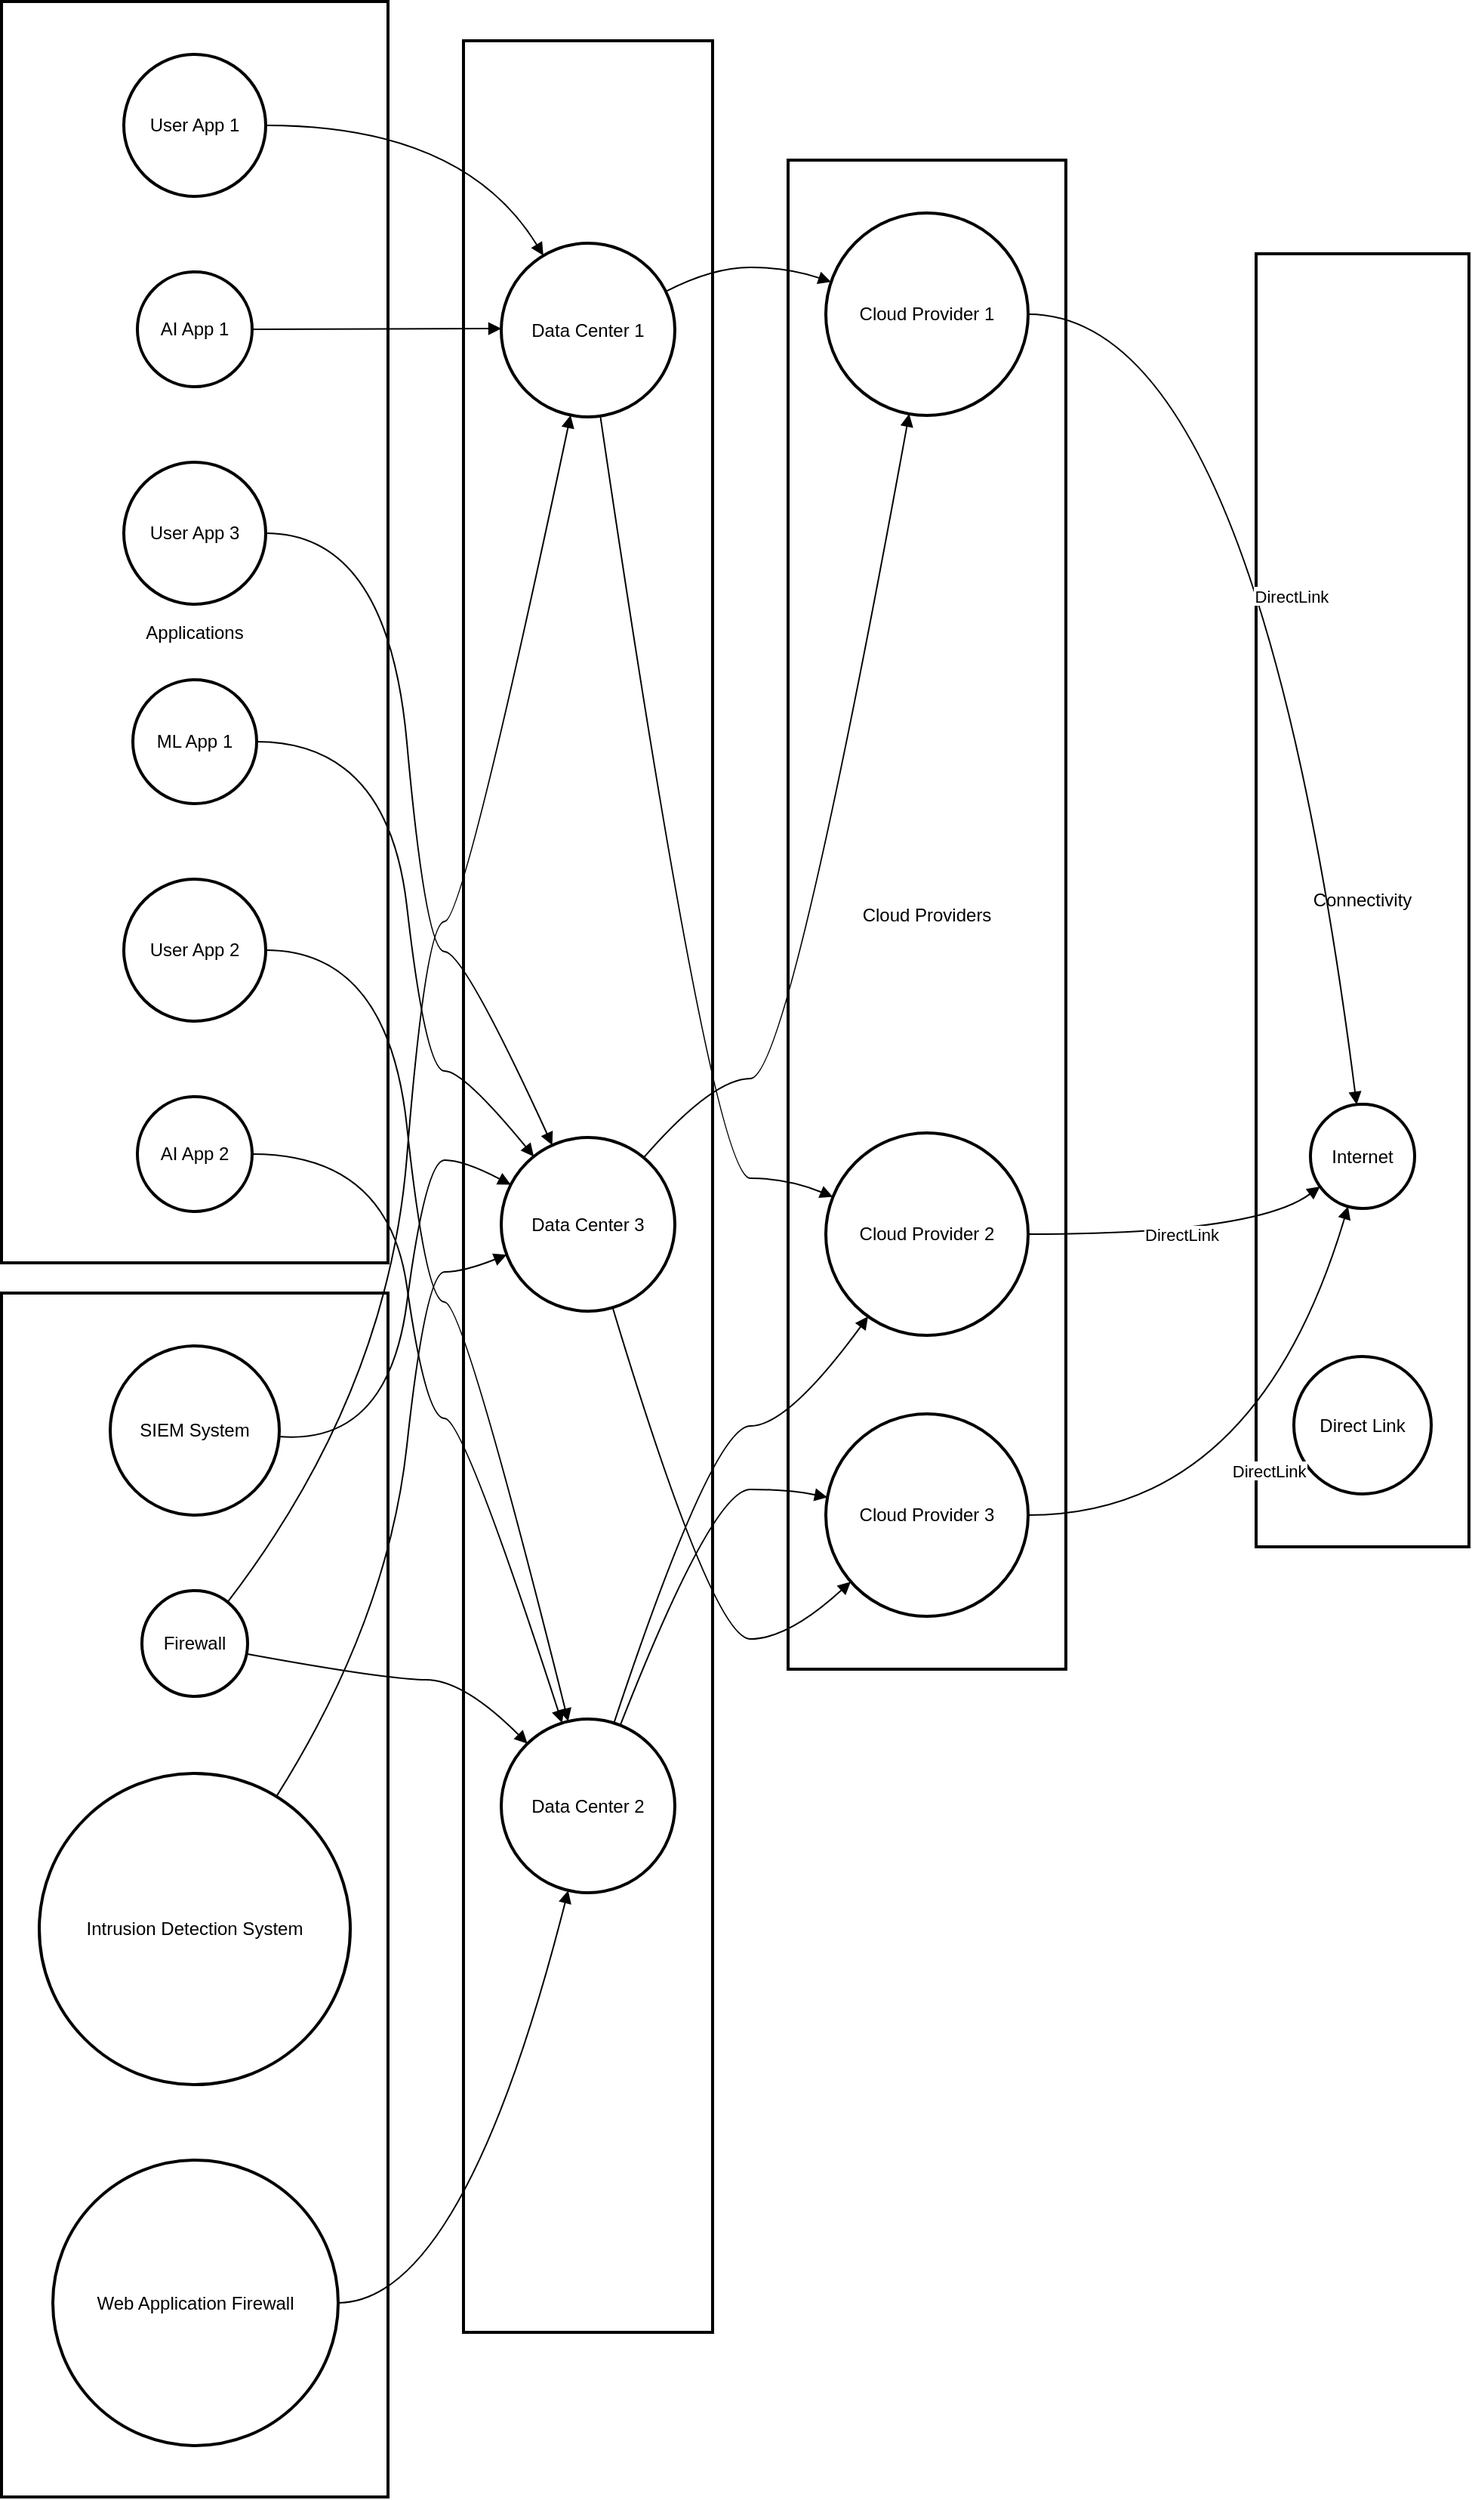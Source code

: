 <mxfile version="26.1.1">
  <diagram name="Page-1" id="hF1HuIxm85bUze64H3EA">
    <mxGraphModel>
      <root>
        <mxCell id="0" />
        <mxCell id="1" parent="0" />
        <mxCell id="2" value="Security" style="whiteSpace=wrap;strokeWidth=2;" vertex="1" parent="1">
          <mxGeometry x="8" y="863" width="256" height="797" as="geometry" />
        </mxCell>
        <mxCell id="3" value="Applications" style="whiteSpace=wrap;strokeWidth=2;" vertex="1" parent="1">
          <mxGeometry x="8" y="8" width="256" height="835" as="geometry" />
        </mxCell>
        <mxCell id="4" value="Connectivity" style="whiteSpace=wrap;strokeWidth=2;" vertex="1" parent="1">
          <mxGeometry x="839" y="175" width="141" height="856" as="geometry" />
        </mxCell>
        <mxCell id="5" value="Cloud Providers" style="whiteSpace=wrap;strokeWidth=2;" vertex="1" parent="1">
          <mxGeometry x="529" y="113" width="184" height="999" as="geometry" />
        </mxCell>
        <mxCell id="6" value="Data Centers" style="whiteSpace=wrap;strokeWidth=2;" vertex="1" parent="1">
          <mxGeometry x="314" y="34" width="165" height="1517" as="geometry" />
        </mxCell>
        <mxCell id="7" value="Data Center 1" style="ellipse;aspect=fixed;strokeWidth=2;whiteSpace=wrap;" vertex="1" parent="1">
          <mxGeometry x="339" y="168" width="115" height="115" as="geometry" />
        </mxCell>
        <mxCell id="8" value="Data Center 2" style="ellipse;aspect=fixed;strokeWidth=2;whiteSpace=wrap;" vertex="1" parent="1">
          <mxGeometry x="339" y="1145" width="115" height="115" as="geometry" />
        </mxCell>
        <mxCell id="9" value="Data Center 3" style="ellipse;aspect=fixed;strokeWidth=2;whiteSpace=wrap;" vertex="1" parent="1">
          <mxGeometry x="339" y="760" width="115" height="115" as="geometry" />
        </mxCell>
        <mxCell id="10" value="Cloud Provider 1" style="ellipse;aspect=fixed;strokeWidth=2;whiteSpace=wrap;" vertex="1" parent="1">
          <mxGeometry x="554" y="148" width="134" height="134" as="geometry" />
        </mxCell>
        <mxCell id="11" value="Cloud Provider 2" style="ellipse;aspect=fixed;strokeWidth=2;whiteSpace=wrap;" vertex="1" parent="1">
          <mxGeometry x="554" y="757" width="134" height="134" as="geometry" />
        </mxCell>
        <mxCell id="12" value="Cloud Provider 3" style="ellipse;aspect=fixed;strokeWidth=2;whiteSpace=wrap;" vertex="1" parent="1">
          <mxGeometry x="554" y="943" width="134" height="134" as="geometry" />
        </mxCell>
        <mxCell id="13" value="Internet" style="ellipse;aspect=fixed;strokeWidth=2;whiteSpace=wrap;" vertex="1" parent="1">
          <mxGeometry x="875" y="738" width="69" height="69" as="geometry" />
        </mxCell>
        <mxCell id="14" value="Direct Link" style="ellipse;aspect=fixed;strokeWidth=2;whiteSpace=wrap;" vertex="1" parent="1">
          <mxGeometry x="864" y="905" width="91" height="91" as="geometry" />
        </mxCell>
        <mxCell id="15" value="User App 1" style="ellipse;aspect=fixed;strokeWidth=2;whiteSpace=wrap;" vertex="1" parent="1">
          <mxGeometry x="89" y="43" width="94" height="94" as="geometry" />
        </mxCell>
        <mxCell id="16" value="User App 2" style="ellipse;aspect=fixed;strokeWidth=2;whiteSpace=wrap;" vertex="1" parent="1">
          <mxGeometry x="89" y="589" width="94" height="94" as="geometry" />
        </mxCell>
        <mxCell id="17" value="User App 3" style="ellipse;aspect=fixed;strokeWidth=2;whiteSpace=wrap;" vertex="1" parent="1">
          <mxGeometry x="89" y="313" width="94" height="94" as="geometry" />
        </mxCell>
        <mxCell id="18" value="AI App 1" style="ellipse;aspect=fixed;strokeWidth=2;whiteSpace=wrap;" vertex="1" parent="1">
          <mxGeometry x="98" y="187" width="76" height="76" as="geometry" />
        </mxCell>
        <mxCell id="19" value="AI App 2" style="ellipse;aspect=fixed;strokeWidth=2;whiteSpace=wrap;" vertex="1" parent="1">
          <mxGeometry x="98" y="733" width="76" height="76" as="geometry" />
        </mxCell>
        <mxCell id="20" value="ML App 1" style="ellipse;aspect=fixed;strokeWidth=2;whiteSpace=wrap;" vertex="1" parent="1">
          <mxGeometry x="95" y="457" width="82" height="82" as="geometry" />
        </mxCell>
        <mxCell id="21" value="Firewall" style="ellipse;aspect=fixed;strokeWidth=2;whiteSpace=wrap;" vertex="1" parent="1">
          <mxGeometry x="101" y="1060" width="70" height="70" as="geometry" />
        </mxCell>
        <mxCell id="22" value="Web Application Firewall" style="ellipse;aspect=fixed;strokeWidth=2;whiteSpace=wrap;" vertex="1" parent="1">
          <mxGeometry x="42" y="1437" width="189" height="189" as="geometry" />
        </mxCell>
        <mxCell id="23" value="SIEM System" style="ellipse;aspect=fixed;strokeWidth=2;whiteSpace=wrap;" vertex="1" parent="1">
          <mxGeometry x="80" y="898" width="112" height="112" as="geometry" />
        </mxCell>
        <mxCell id="24" value="Intrusion Detection System" style="ellipse;aspect=fixed;strokeWidth=2;whiteSpace=wrap;" vertex="1" parent="1">
          <mxGeometry x="33" y="1181" width="206" height="206" as="geometry" />
        </mxCell>
        <mxCell id="25" value="" style="curved=1;startArrow=none;endArrow=block;exitX=1;exitY=0.25;entryX=0;entryY=0.33;" edge="1" parent="1" source="7" target="10">
          <mxGeometry relative="1" as="geometry">
            <Array as="points">
              <mxPoint x="479" y="184" />
              <mxPoint x="529" y="184" />
            </Array>
          </mxGeometry>
        </mxCell>
        <mxCell id="26" value="" style="curved=1;startArrow=none;endArrow=block;exitX=0.57;exitY=0.99;entryX=0;entryY=0.3;" edge="1" parent="1" source="7" target="11">
          <mxGeometry relative="1" as="geometry">
            <Array as="points">
              <mxPoint x="479" y="787" />
              <mxPoint x="529" y="787" />
            </Array>
          </mxGeometry>
        </mxCell>
        <mxCell id="27" value="" style="curved=1;startArrow=none;endArrow=block;exitX=0.66;exitY=0;entryX=0.14;entryY=1;" edge="1" parent="1" source="8" target="11">
          <mxGeometry relative="1" as="geometry">
            <Array as="points">
              <mxPoint x="479" y="951" />
              <mxPoint x="529" y="951" />
            </Array>
          </mxGeometry>
        </mxCell>
        <mxCell id="28" value="" style="curved=1;startArrow=none;endArrow=block;exitX=0.7;exitY=0;entryX=0;entryY=0.41;" edge="1" parent="1" source="8" target="12">
          <mxGeometry relative="1" as="geometry">
            <Array as="points">
              <mxPoint x="479" y="993" />
              <mxPoint x="529" y="993" />
            </Array>
          </mxGeometry>
        </mxCell>
        <mxCell id="29" value="" style="curved=1;startArrow=none;endArrow=block;exitX=0.92;exitY=0;entryX=0.41;entryY=1;" edge="1" parent="1" source="9" target="10">
          <mxGeometry relative="1" as="geometry">
            <Array as="points">
              <mxPoint x="479" y="721" />
              <mxPoint x="529" y="721" />
            </Array>
          </mxGeometry>
        </mxCell>
        <mxCell id="30" value="" style="curved=1;startArrow=none;endArrow=block;exitX=0.65;exitY=1;entryX=0;entryY=0.94;" edge="1" parent="1" source="9" target="12">
          <mxGeometry relative="1" as="geometry">
            <Array as="points">
              <mxPoint x="479" y="1092" />
              <mxPoint x="529" y="1092" />
            </Array>
          </mxGeometry>
        </mxCell>
        <mxCell id="31" value="DirectLink" style="curved=1;startArrow=none;endArrow=block;exitX=1;exitY=0.5;entryX=0.44;entryY=-0.01;" edge="1" parent="1" source="10" target="13">
          <mxGeometry relative="1" as="geometry">
            <Array as="points">
              <mxPoint x="839" y="215" />
            </Array>
          </mxGeometry>
        </mxCell>
        <mxCell id="32" value="DirectLink" style="curved=1;startArrow=none;endArrow=block;exitX=1;exitY=0.5;entryX=0;entryY=0.86;" edge="1" parent="1" source="11" target="13">
          <mxGeometry relative="1" as="geometry">
            <Array as="points">
              <mxPoint x="839" y="824" />
            </Array>
          </mxGeometry>
        </mxCell>
        <mxCell id="33" value="DirectLink" style="curved=1;startArrow=none;endArrow=block;exitX=1;exitY=0.5;entryX=0.35;entryY=1;" edge="1" parent="1" source="12" target="13">
          <mxGeometry relative="1" as="geometry">
            <Array as="points">
              <mxPoint x="839" y="1010" />
            </Array>
          </mxGeometry>
        </mxCell>
        <mxCell id="34" value="" style="curved=1;startArrow=none;endArrow=block;exitX=1;exitY=0.5;entryX=0.2;entryY=0;" edge="1" parent="1" source="15" target="7">
          <mxGeometry relative="1" as="geometry">
            <Array as="points">
              <mxPoint x="314" y="90" />
            </Array>
          </mxGeometry>
        </mxCell>
        <mxCell id="35" value="" style="curved=1;startArrow=none;endArrow=block;exitX=1;exitY=0.5;entryX=0.38;entryY=0;" edge="1" parent="1" source="16" target="8">
          <mxGeometry relative="1" as="geometry">
            <Array as="points">
              <mxPoint x="264" y="636" />
              <mxPoint x="289" y="869" />
              <mxPoint x="314" y="869" />
            </Array>
          </mxGeometry>
        </mxCell>
        <mxCell id="36" value="" style="curved=1;startArrow=none;endArrow=block;exitX=1;exitY=0.5;entryX=0.27;entryY=0;" edge="1" parent="1" source="17" target="9">
          <mxGeometry relative="1" as="geometry">
            <Array as="points">
              <mxPoint x="264" y="360" />
              <mxPoint x="289" y="637" />
              <mxPoint x="314" y="637" />
            </Array>
          </mxGeometry>
        </mxCell>
        <mxCell id="37" value="" style="curved=1;startArrow=none;endArrow=block;exitX=1;exitY=0.5;entryX=0;entryY=0.49;" edge="1" parent="1" source="18" target="7">
          <mxGeometry relative="1" as="geometry">
            <Array as="points" />
          </mxGeometry>
        </mxCell>
        <mxCell id="38" value="" style="curved=1;startArrow=none;endArrow=block;exitX=1;exitY=0.5;entryX=0.34;entryY=0;" edge="1" parent="1" source="19" target="8">
          <mxGeometry relative="1" as="geometry">
            <Array as="points">
              <mxPoint x="264" y="771" />
              <mxPoint x="289" y="946" />
              <mxPoint x="314" y="946" />
            </Array>
          </mxGeometry>
        </mxCell>
        <mxCell id="39" value="" style="curved=1;startArrow=none;endArrow=block;exitX=1;exitY=0.5;entryX=0.1;entryY=0;" edge="1" parent="1" source="20" target="9">
          <mxGeometry relative="1" as="geometry">
            <Array as="points">
              <mxPoint x="264" y="498" />
              <mxPoint x="289" y="716" />
              <mxPoint x="314" y="716" />
            </Array>
          </mxGeometry>
        </mxCell>
        <mxCell id="40" value="" style="curved=1;startArrow=none;endArrow=block;exitX=0.89;exitY=0.01;entryX=0.4;entryY=0.99;" edge="1" parent="1" source="21" target="7">
          <mxGeometry relative="1" as="geometry">
            <Array as="points">
              <mxPoint x="264" y="929" />
              <mxPoint x="289" y="617" />
              <mxPoint x="314" y="617" />
            </Array>
          </mxGeometry>
        </mxCell>
        <mxCell id="41" value="" style="curved=1;startArrow=none;endArrow=block;exitX=1;exitY=0.6;entryX=0.01;entryY=0;" edge="1" parent="1" source="21" target="8">
          <mxGeometry relative="1" as="geometry">
            <Array as="points">
              <mxPoint x="264" y="1119" />
              <mxPoint x="314" y="1119" />
            </Array>
          </mxGeometry>
        </mxCell>
        <mxCell id="42" value="" style="curved=1;startArrow=none;endArrow=block;exitX=1;exitY=0.5;entryX=0.38;entryY=1;" edge="1" parent="1" source="22" target="8">
          <mxGeometry relative="1" as="geometry">
            <Array as="points">
              <mxPoint x="314" y="1531" />
            </Array>
          </mxGeometry>
        </mxCell>
        <mxCell id="43" value="" style="curved=1;startArrow=none;endArrow=block;exitX=1;exitY=0.54;entryX=0;entryY=0.24;" edge="1" parent="1" source="23" target="9">
          <mxGeometry relative="1" as="geometry">
            <Array as="points">
              <mxPoint x="264" y="964" />
              <mxPoint x="289" y="775" />
              <mxPoint x="314" y="775" />
            </Array>
          </mxGeometry>
        </mxCell>
        <mxCell id="44" value="" style="curved=1;startArrow=none;endArrow=block;exitX=0.81;exitY=0;entryX=0;entryY=0.69;" edge="1" parent="1" source="24" target="9">
          <mxGeometry relative="1" as="geometry">
            <Array as="points">
              <mxPoint x="264" y="1079" />
              <mxPoint x="289" y="849" />
              <mxPoint x="314" y="849" />
            </Array>
          </mxGeometry>
        </mxCell>
      </root>
    </mxGraphModel>
  </diagram>
</mxfile>
